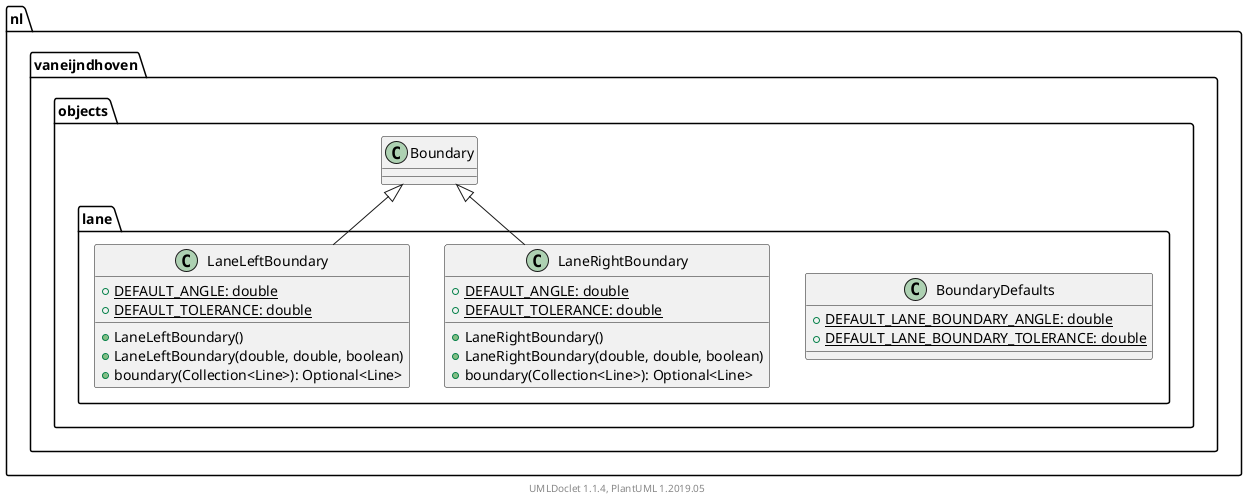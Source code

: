 @startuml

    namespace nl.vaneijndhoven.objects.lane {

        class BoundaryDefaults [[BoundaryDefaults.html]] {
            {static} +DEFAULT_LANE_BOUNDARY_ANGLE: double
            {static} +DEFAULT_LANE_BOUNDARY_TOLERANCE: double
        }

        class LaneRightBoundary [[LaneRightBoundary.html]] {
            {static} +DEFAULT_ANGLE: double
            {static} +DEFAULT_TOLERANCE: double
            +LaneRightBoundary()
            +LaneRightBoundary(double, double, boolean)
            +boundary(Collection<Line>): Optional<Line>
        }

        class LaneLeftBoundary [[LaneLeftBoundary.html]] {
            {static} +DEFAULT_ANGLE: double
            {static} +DEFAULT_TOLERANCE: double
            +LaneLeftBoundary()
            +LaneLeftBoundary(double, double, boolean)
            +boundary(Collection<Line>): Optional<Line>
        }

        class nl.vaneijndhoven.objects.Boundary
        nl.vaneijndhoven.objects.Boundary <|-- LaneRightBoundary

        nl.vaneijndhoven.objects.Boundary <|-- LaneLeftBoundary

    }


    center footer UMLDoclet 1.1.4, PlantUML 1.2019.05
@enduml
